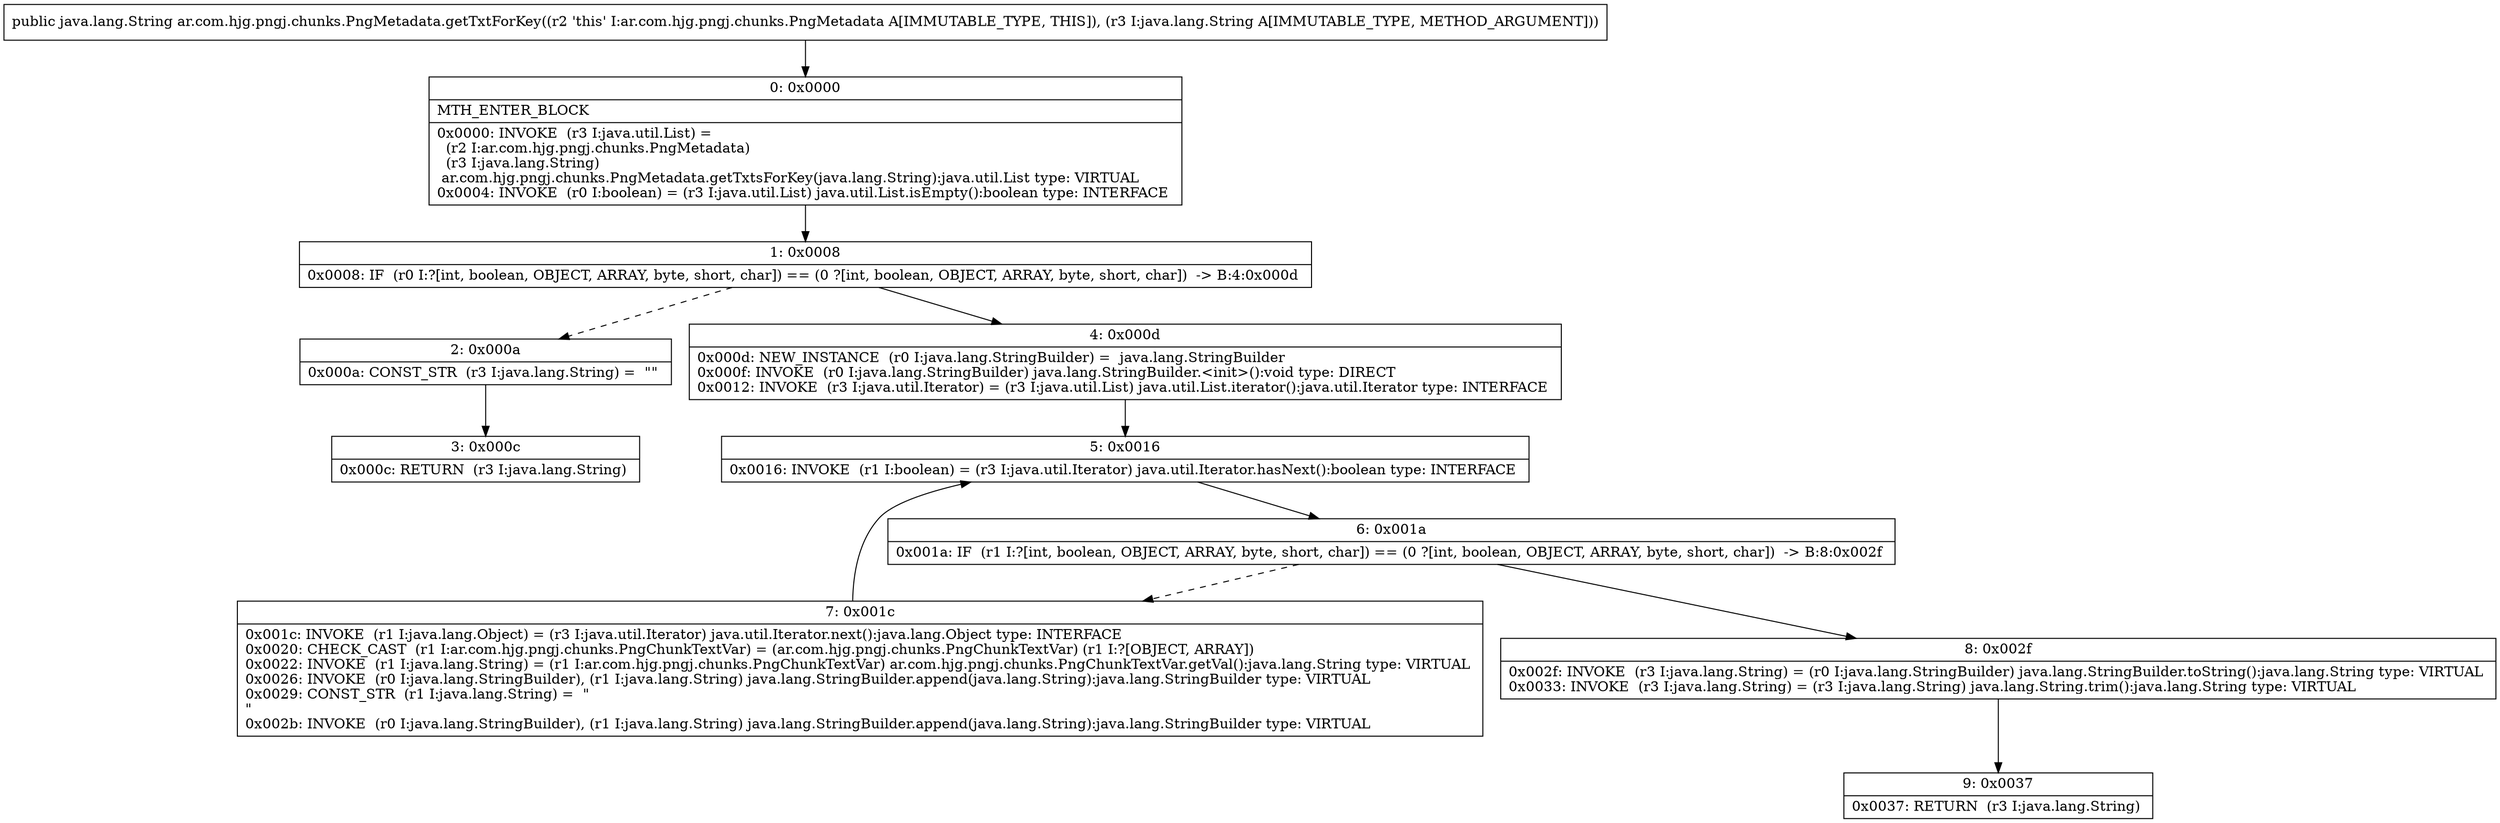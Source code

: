 digraph "CFG forar.com.hjg.pngj.chunks.PngMetadata.getTxtForKey(Ljava\/lang\/String;)Ljava\/lang\/String;" {
Node_0 [shape=record,label="{0\:\ 0x0000|MTH_ENTER_BLOCK\l|0x0000: INVOKE  (r3 I:java.util.List) = \l  (r2 I:ar.com.hjg.pngj.chunks.PngMetadata)\l  (r3 I:java.lang.String)\l ar.com.hjg.pngj.chunks.PngMetadata.getTxtsForKey(java.lang.String):java.util.List type: VIRTUAL \l0x0004: INVOKE  (r0 I:boolean) = (r3 I:java.util.List) java.util.List.isEmpty():boolean type: INTERFACE \l}"];
Node_1 [shape=record,label="{1\:\ 0x0008|0x0008: IF  (r0 I:?[int, boolean, OBJECT, ARRAY, byte, short, char]) == (0 ?[int, boolean, OBJECT, ARRAY, byte, short, char])  \-\> B:4:0x000d \l}"];
Node_2 [shape=record,label="{2\:\ 0x000a|0x000a: CONST_STR  (r3 I:java.lang.String) =  \"\" \l}"];
Node_3 [shape=record,label="{3\:\ 0x000c|0x000c: RETURN  (r3 I:java.lang.String) \l}"];
Node_4 [shape=record,label="{4\:\ 0x000d|0x000d: NEW_INSTANCE  (r0 I:java.lang.StringBuilder) =  java.lang.StringBuilder \l0x000f: INVOKE  (r0 I:java.lang.StringBuilder) java.lang.StringBuilder.\<init\>():void type: DIRECT \l0x0012: INVOKE  (r3 I:java.util.Iterator) = (r3 I:java.util.List) java.util.List.iterator():java.util.Iterator type: INTERFACE \l}"];
Node_5 [shape=record,label="{5\:\ 0x0016|0x0016: INVOKE  (r1 I:boolean) = (r3 I:java.util.Iterator) java.util.Iterator.hasNext():boolean type: INTERFACE \l}"];
Node_6 [shape=record,label="{6\:\ 0x001a|0x001a: IF  (r1 I:?[int, boolean, OBJECT, ARRAY, byte, short, char]) == (0 ?[int, boolean, OBJECT, ARRAY, byte, short, char])  \-\> B:8:0x002f \l}"];
Node_7 [shape=record,label="{7\:\ 0x001c|0x001c: INVOKE  (r1 I:java.lang.Object) = (r3 I:java.util.Iterator) java.util.Iterator.next():java.lang.Object type: INTERFACE \l0x0020: CHECK_CAST  (r1 I:ar.com.hjg.pngj.chunks.PngChunkTextVar) = (ar.com.hjg.pngj.chunks.PngChunkTextVar) (r1 I:?[OBJECT, ARRAY]) \l0x0022: INVOKE  (r1 I:java.lang.String) = (r1 I:ar.com.hjg.pngj.chunks.PngChunkTextVar) ar.com.hjg.pngj.chunks.PngChunkTextVar.getVal():java.lang.String type: VIRTUAL \l0x0026: INVOKE  (r0 I:java.lang.StringBuilder), (r1 I:java.lang.String) java.lang.StringBuilder.append(java.lang.String):java.lang.StringBuilder type: VIRTUAL \l0x0029: CONST_STR  (r1 I:java.lang.String) =  \"\l\" \l0x002b: INVOKE  (r0 I:java.lang.StringBuilder), (r1 I:java.lang.String) java.lang.StringBuilder.append(java.lang.String):java.lang.StringBuilder type: VIRTUAL \l}"];
Node_8 [shape=record,label="{8\:\ 0x002f|0x002f: INVOKE  (r3 I:java.lang.String) = (r0 I:java.lang.StringBuilder) java.lang.StringBuilder.toString():java.lang.String type: VIRTUAL \l0x0033: INVOKE  (r3 I:java.lang.String) = (r3 I:java.lang.String) java.lang.String.trim():java.lang.String type: VIRTUAL \l}"];
Node_9 [shape=record,label="{9\:\ 0x0037|0x0037: RETURN  (r3 I:java.lang.String) \l}"];
MethodNode[shape=record,label="{public java.lang.String ar.com.hjg.pngj.chunks.PngMetadata.getTxtForKey((r2 'this' I:ar.com.hjg.pngj.chunks.PngMetadata A[IMMUTABLE_TYPE, THIS]), (r3 I:java.lang.String A[IMMUTABLE_TYPE, METHOD_ARGUMENT])) }"];
MethodNode -> Node_0;
Node_0 -> Node_1;
Node_1 -> Node_2[style=dashed];
Node_1 -> Node_4;
Node_2 -> Node_3;
Node_4 -> Node_5;
Node_5 -> Node_6;
Node_6 -> Node_7[style=dashed];
Node_6 -> Node_8;
Node_7 -> Node_5;
Node_8 -> Node_9;
}

